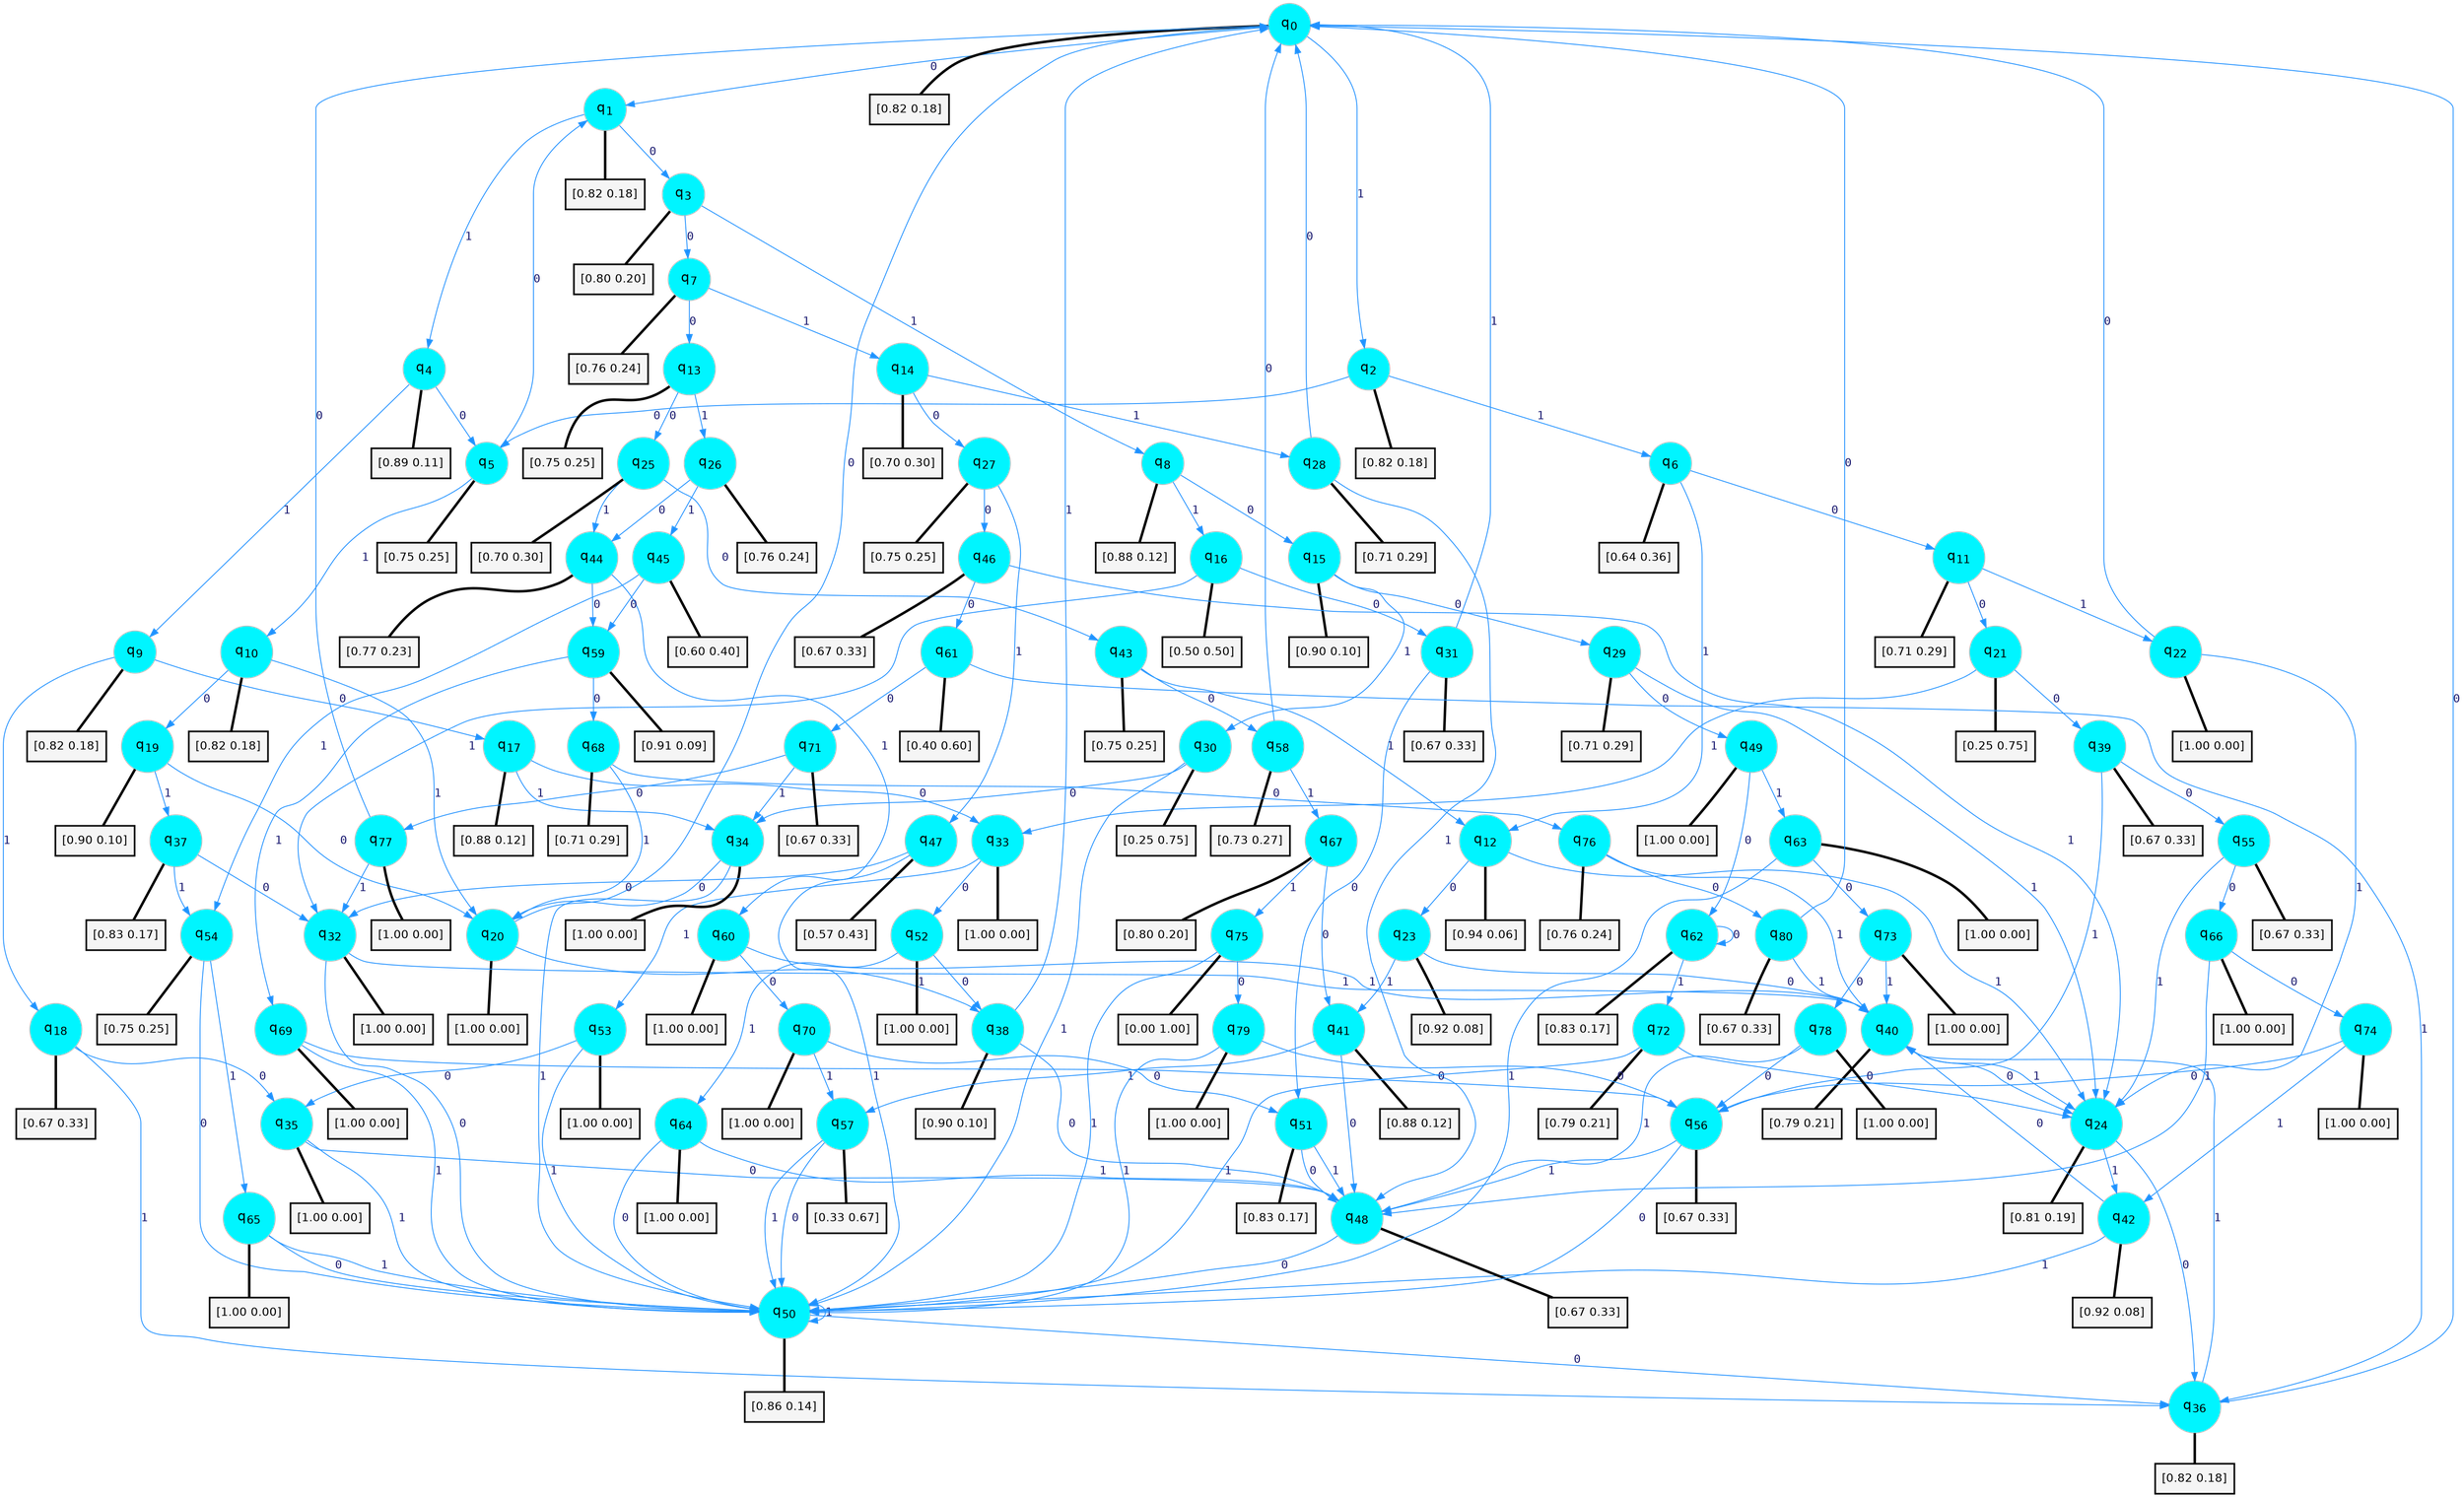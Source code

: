digraph G {
graph [
bgcolor=transparent, dpi=300, rankdir=TD, size="40,25"];
node [
color=gray, fillcolor=turquoise1, fontcolor=black, fontname=Helvetica, fontsize=16, fontweight=bold, shape=circle, style=filled];
edge [
arrowsize=1, color=dodgerblue1, fontcolor=midnightblue, fontname=courier, fontweight=bold, penwidth=1, style=solid, weight=20];
0[label=<q<SUB>0</SUB>>];
1[label=<q<SUB>1</SUB>>];
2[label=<q<SUB>2</SUB>>];
3[label=<q<SUB>3</SUB>>];
4[label=<q<SUB>4</SUB>>];
5[label=<q<SUB>5</SUB>>];
6[label=<q<SUB>6</SUB>>];
7[label=<q<SUB>7</SUB>>];
8[label=<q<SUB>8</SUB>>];
9[label=<q<SUB>9</SUB>>];
10[label=<q<SUB>10</SUB>>];
11[label=<q<SUB>11</SUB>>];
12[label=<q<SUB>12</SUB>>];
13[label=<q<SUB>13</SUB>>];
14[label=<q<SUB>14</SUB>>];
15[label=<q<SUB>15</SUB>>];
16[label=<q<SUB>16</SUB>>];
17[label=<q<SUB>17</SUB>>];
18[label=<q<SUB>18</SUB>>];
19[label=<q<SUB>19</SUB>>];
20[label=<q<SUB>20</SUB>>];
21[label=<q<SUB>21</SUB>>];
22[label=<q<SUB>22</SUB>>];
23[label=<q<SUB>23</SUB>>];
24[label=<q<SUB>24</SUB>>];
25[label=<q<SUB>25</SUB>>];
26[label=<q<SUB>26</SUB>>];
27[label=<q<SUB>27</SUB>>];
28[label=<q<SUB>28</SUB>>];
29[label=<q<SUB>29</SUB>>];
30[label=<q<SUB>30</SUB>>];
31[label=<q<SUB>31</SUB>>];
32[label=<q<SUB>32</SUB>>];
33[label=<q<SUB>33</SUB>>];
34[label=<q<SUB>34</SUB>>];
35[label=<q<SUB>35</SUB>>];
36[label=<q<SUB>36</SUB>>];
37[label=<q<SUB>37</SUB>>];
38[label=<q<SUB>38</SUB>>];
39[label=<q<SUB>39</SUB>>];
40[label=<q<SUB>40</SUB>>];
41[label=<q<SUB>41</SUB>>];
42[label=<q<SUB>42</SUB>>];
43[label=<q<SUB>43</SUB>>];
44[label=<q<SUB>44</SUB>>];
45[label=<q<SUB>45</SUB>>];
46[label=<q<SUB>46</SUB>>];
47[label=<q<SUB>47</SUB>>];
48[label=<q<SUB>48</SUB>>];
49[label=<q<SUB>49</SUB>>];
50[label=<q<SUB>50</SUB>>];
51[label=<q<SUB>51</SUB>>];
52[label=<q<SUB>52</SUB>>];
53[label=<q<SUB>53</SUB>>];
54[label=<q<SUB>54</SUB>>];
55[label=<q<SUB>55</SUB>>];
56[label=<q<SUB>56</SUB>>];
57[label=<q<SUB>57</SUB>>];
58[label=<q<SUB>58</SUB>>];
59[label=<q<SUB>59</SUB>>];
60[label=<q<SUB>60</SUB>>];
61[label=<q<SUB>61</SUB>>];
62[label=<q<SUB>62</SUB>>];
63[label=<q<SUB>63</SUB>>];
64[label=<q<SUB>64</SUB>>];
65[label=<q<SUB>65</SUB>>];
66[label=<q<SUB>66</SUB>>];
67[label=<q<SUB>67</SUB>>];
68[label=<q<SUB>68</SUB>>];
69[label=<q<SUB>69</SUB>>];
70[label=<q<SUB>70</SUB>>];
71[label=<q<SUB>71</SUB>>];
72[label=<q<SUB>72</SUB>>];
73[label=<q<SUB>73</SUB>>];
74[label=<q<SUB>74</SUB>>];
75[label=<q<SUB>75</SUB>>];
76[label=<q<SUB>76</SUB>>];
77[label=<q<SUB>77</SUB>>];
78[label=<q<SUB>78</SUB>>];
79[label=<q<SUB>79</SUB>>];
80[label=<q<SUB>80</SUB>>];
81[label="[0.82 0.18]", shape=box,fontcolor=black, fontname=Helvetica, fontsize=14, penwidth=2, fillcolor=whitesmoke,color=black];
82[label="[0.82 0.18]", shape=box,fontcolor=black, fontname=Helvetica, fontsize=14, penwidth=2, fillcolor=whitesmoke,color=black];
83[label="[0.82 0.18]", shape=box,fontcolor=black, fontname=Helvetica, fontsize=14, penwidth=2, fillcolor=whitesmoke,color=black];
84[label="[0.80 0.20]", shape=box,fontcolor=black, fontname=Helvetica, fontsize=14, penwidth=2, fillcolor=whitesmoke,color=black];
85[label="[0.89 0.11]", shape=box,fontcolor=black, fontname=Helvetica, fontsize=14, penwidth=2, fillcolor=whitesmoke,color=black];
86[label="[0.75 0.25]", shape=box,fontcolor=black, fontname=Helvetica, fontsize=14, penwidth=2, fillcolor=whitesmoke,color=black];
87[label="[0.64 0.36]", shape=box,fontcolor=black, fontname=Helvetica, fontsize=14, penwidth=2, fillcolor=whitesmoke,color=black];
88[label="[0.76 0.24]", shape=box,fontcolor=black, fontname=Helvetica, fontsize=14, penwidth=2, fillcolor=whitesmoke,color=black];
89[label="[0.88 0.12]", shape=box,fontcolor=black, fontname=Helvetica, fontsize=14, penwidth=2, fillcolor=whitesmoke,color=black];
90[label="[0.82 0.18]", shape=box,fontcolor=black, fontname=Helvetica, fontsize=14, penwidth=2, fillcolor=whitesmoke,color=black];
91[label="[0.82 0.18]", shape=box,fontcolor=black, fontname=Helvetica, fontsize=14, penwidth=2, fillcolor=whitesmoke,color=black];
92[label="[0.71 0.29]", shape=box,fontcolor=black, fontname=Helvetica, fontsize=14, penwidth=2, fillcolor=whitesmoke,color=black];
93[label="[0.94 0.06]", shape=box,fontcolor=black, fontname=Helvetica, fontsize=14, penwidth=2, fillcolor=whitesmoke,color=black];
94[label="[0.75 0.25]", shape=box,fontcolor=black, fontname=Helvetica, fontsize=14, penwidth=2, fillcolor=whitesmoke,color=black];
95[label="[0.70 0.30]", shape=box,fontcolor=black, fontname=Helvetica, fontsize=14, penwidth=2, fillcolor=whitesmoke,color=black];
96[label="[0.90 0.10]", shape=box,fontcolor=black, fontname=Helvetica, fontsize=14, penwidth=2, fillcolor=whitesmoke,color=black];
97[label="[0.50 0.50]", shape=box,fontcolor=black, fontname=Helvetica, fontsize=14, penwidth=2, fillcolor=whitesmoke,color=black];
98[label="[0.88 0.12]", shape=box,fontcolor=black, fontname=Helvetica, fontsize=14, penwidth=2, fillcolor=whitesmoke,color=black];
99[label="[0.67 0.33]", shape=box,fontcolor=black, fontname=Helvetica, fontsize=14, penwidth=2, fillcolor=whitesmoke,color=black];
100[label="[0.90 0.10]", shape=box,fontcolor=black, fontname=Helvetica, fontsize=14, penwidth=2, fillcolor=whitesmoke,color=black];
101[label="[1.00 0.00]", shape=box,fontcolor=black, fontname=Helvetica, fontsize=14, penwidth=2, fillcolor=whitesmoke,color=black];
102[label="[0.25 0.75]", shape=box,fontcolor=black, fontname=Helvetica, fontsize=14, penwidth=2, fillcolor=whitesmoke,color=black];
103[label="[1.00 0.00]", shape=box,fontcolor=black, fontname=Helvetica, fontsize=14, penwidth=2, fillcolor=whitesmoke,color=black];
104[label="[0.92 0.08]", shape=box,fontcolor=black, fontname=Helvetica, fontsize=14, penwidth=2, fillcolor=whitesmoke,color=black];
105[label="[0.81 0.19]", shape=box,fontcolor=black, fontname=Helvetica, fontsize=14, penwidth=2, fillcolor=whitesmoke,color=black];
106[label="[0.70 0.30]", shape=box,fontcolor=black, fontname=Helvetica, fontsize=14, penwidth=2, fillcolor=whitesmoke,color=black];
107[label="[0.76 0.24]", shape=box,fontcolor=black, fontname=Helvetica, fontsize=14, penwidth=2, fillcolor=whitesmoke,color=black];
108[label="[0.75 0.25]", shape=box,fontcolor=black, fontname=Helvetica, fontsize=14, penwidth=2, fillcolor=whitesmoke,color=black];
109[label="[0.71 0.29]", shape=box,fontcolor=black, fontname=Helvetica, fontsize=14, penwidth=2, fillcolor=whitesmoke,color=black];
110[label="[0.71 0.29]", shape=box,fontcolor=black, fontname=Helvetica, fontsize=14, penwidth=2, fillcolor=whitesmoke,color=black];
111[label="[0.25 0.75]", shape=box,fontcolor=black, fontname=Helvetica, fontsize=14, penwidth=2, fillcolor=whitesmoke,color=black];
112[label="[0.67 0.33]", shape=box,fontcolor=black, fontname=Helvetica, fontsize=14, penwidth=2, fillcolor=whitesmoke,color=black];
113[label="[1.00 0.00]", shape=box,fontcolor=black, fontname=Helvetica, fontsize=14, penwidth=2, fillcolor=whitesmoke,color=black];
114[label="[1.00 0.00]", shape=box,fontcolor=black, fontname=Helvetica, fontsize=14, penwidth=2, fillcolor=whitesmoke,color=black];
115[label="[1.00 0.00]", shape=box,fontcolor=black, fontname=Helvetica, fontsize=14, penwidth=2, fillcolor=whitesmoke,color=black];
116[label="[1.00 0.00]", shape=box,fontcolor=black, fontname=Helvetica, fontsize=14, penwidth=2, fillcolor=whitesmoke,color=black];
117[label="[0.82 0.18]", shape=box,fontcolor=black, fontname=Helvetica, fontsize=14, penwidth=2, fillcolor=whitesmoke,color=black];
118[label="[0.83 0.17]", shape=box,fontcolor=black, fontname=Helvetica, fontsize=14, penwidth=2, fillcolor=whitesmoke,color=black];
119[label="[0.90 0.10]", shape=box,fontcolor=black, fontname=Helvetica, fontsize=14, penwidth=2, fillcolor=whitesmoke,color=black];
120[label="[0.67 0.33]", shape=box,fontcolor=black, fontname=Helvetica, fontsize=14, penwidth=2, fillcolor=whitesmoke,color=black];
121[label="[0.79 0.21]", shape=box,fontcolor=black, fontname=Helvetica, fontsize=14, penwidth=2, fillcolor=whitesmoke,color=black];
122[label="[0.88 0.12]", shape=box,fontcolor=black, fontname=Helvetica, fontsize=14, penwidth=2, fillcolor=whitesmoke,color=black];
123[label="[0.92 0.08]", shape=box,fontcolor=black, fontname=Helvetica, fontsize=14, penwidth=2, fillcolor=whitesmoke,color=black];
124[label="[0.75 0.25]", shape=box,fontcolor=black, fontname=Helvetica, fontsize=14, penwidth=2, fillcolor=whitesmoke,color=black];
125[label="[0.77 0.23]", shape=box,fontcolor=black, fontname=Helvetica, fontsize=14, penwidth=2, fillcolor=whitesmoke,color=black];
126[label="[0.60 0.40]", shape=box,fontcolor=black, fontname=Helvetica, fontsize=14, penwidth=2, fillcolor=whitesmoke,color=black];
127[label="[0.67 0.33]", shape=box,fontcolor=black, fontname=Helvetica, fontsize=14, penwidth=2, fillcolor=whitesmoke,color=black];
128[label="[0.57 0.43]", shape=box,fontcolor=black, fontname=Helvetica, fontsize=14, penwidth=2, fillcolor=whitesmoke,color=black];
129[label="[0.67 0.33]", shape=box,fontcolor=black, fontname=Helvetica, fontsize=14, penwidth=2, fillcolor=whitesmoke,color=black];
130[label="[1.00 0.00]", shape=box,fontcolor=black, fontname=Helvetica, fontsize=14, penwidth=2, fillcolor=whitesmoke,color=black];
131[label="[0.86 0.14]", shape=box,fontcolor=black, fontname=Helvetica, fontsize=14, penwidth=2, fillcolor=whitesmoke,color=black];
132[label="[0.83 0.17]", shape=box,fontcolor=black, fontname=Helvetica, fontsize=14, penwidth=2, fillcolor=whitesmoke,color=black];
133[label="[1.00 0.00]", shape=box,fontcolor=black, fontname=Helvetica, fontsize=14, penwidth=2, fillcolor=whitesmoke,color=black];
134[label="[1.00 0.00]", shape=box,fontcolor=black, fontname=Helvetica, fontsize=14, penwidth=2, fillcolor=whitesmoke,color=black];
135[label="[0.75 0.25]", shape=box,fontcolor=black, fontname=Helvetica, fontsize=14, penwidth=2, fillcolor=whitesmoke,color=black];
136[label="[0.67 0.33]", shape=box,fontcolor=black, fontname=Helvetica, fontsize=14, penwidth=2, fillcolor=whitesmoke,color=black];
137[label="[0.67 0.33]", shape=box,fontcolor=black, fontname=Helvetica, fontsize=14, penwidth=2, fillcolor=whitesmoke,color=black];
138[label="[0.33 0.67]", shape=box,fontcolor=black, fontname=Helvetica, fontsize=14, penwidth=2, fillcolor=whitesmoke,color=black];
139[label="[0.73 0.27]", shape=box,fontcolor=black, fontname=Helvetica, fontsize=14, penwidth=2, fillcolor=whitesmoke,color=black];
140[label="[0.91 0.09]", shape=box,fontcolor=black, fontname=Helvetica, fontsize=14, penwidth=2, fillcolor=whitesmoke,color=black];
141[label="[1.00 0.00]", shape=box,fontcolor=black, fontname=Helvetica, fontsize=14, penwidth=2, fillcolor=whitesmoke,color=black];
142[label="[0.40 0.60]", shape=box,fontcolor=black, fontname=Helvetica, fontsize=14, penwidth=2, fillcolor=whitesmoke,color=black];
143[label="[0.83 0.17]", shape=box,fontcolor=black, fontname=Helvetica, fontsize=14, penwidth=2, fillcolor=whitesmoke,color=black];
144[label="[1.00 0.00]", shape=box,fontcolor=black, fontname=Helvetica, fontsize=14, penwidth=2, fillcolor=whitesmoke,color=black];
145[label="[1.00 0.00]", shape=box,fontcolor=black, fontname=Helvetica, fontsize=14, penwidth=2, fillcolor=whitesmoke,color=black];
146[label="[1.00 0.00]", shape=box,fontcolor=black, fontname=Helvetica, fontsize=14, penwidth=2, fillcolor=whitesmoke,color=black];
147[label="[1.00 0.00]", shape=box,fontcolor=black, fontname=Helvetica, fontsize=14, penwidth=2, fillcolor=whitesmoke,color=black];
148[label="[0.80 0.20]", shape=box,fontcolor=black, fontname=Helvetica, fontsize=14, penwidth=2, fillcolor=whitesmoke,color=black];
149[label="[0.71 0.29]", shape=box,fontcolor=black, fontname=Helvetica, fontsize=14, penwidth=2, fillcolor=whitesmoke,color=black];
150[label="[1.00 0.00]", shape=box,fontcolor=black, fontname=Helvetica, fontsize=14, penwidth=2, fillcolor=whitesmoke,color=black];
151[label="[1.00 0.00]", shape=box,fontcolor=black, fontname=Helvetica, fontsize=14, penwidth=2, fillcolor=whitesmoke,color=black];
152[label="[0.67 0.33]", shape=box,fontcolor=black, fontname=Helvetica, fontsize=14, penwidth=2, fillcolor=whitesmoke,color=black];
153[label="[0.79 0.21]", shape=box,fontcolor=black, fontname=Helvetica, fontsize=14, penwidth=2, fillcolor=whitesmoke,color=black];
154[label="[1.00 0.00]", shape=box,fontcolor=black, fontname=Helvetica, fontsize=14, penwidth=2, fillcolor=whitesmoke,color=black];
155[label="[1.00 0.00]", shape=box,fontcolor=black, fontname=Helvetica, fontsize=14, penwidth=2, fillcolor=whitesmoke,color=black];
156[label="[0.00 1.00]", shape=box,fontcolor=black, fontname=Helvetica, fontsize=14, penwidth=2, fillcolor=whitesmoke,color=black];
157[label="[0.76 0.24]", shape=box,fontcolor=black, fontname=Helvetica, fontsize=14, penwidth=2, fillcolor=whitesmoke,color=black];
158[label="[1.00 0.00]", shape=box,fontcolor=black, fontname=Helvetica, fontsize=14, penwidth=2, fillcolor=whitesmoke,color=black];
159[label="[1.00 0.00]", shape=box,fontcolor=black, fontname=Helvetica, fontsize=14, penwidth=2, fillcolor=whitesmoke,color=black];
160[label="[1.00 0.00]", shape=box,fontcolor=black, fontname=Helvetica, fontsize=14, penwidth=2, fillcolor=whitesmoke,color=black];
161[label="[0.67 0.33]", shape=box,fontcolor=black, fontname=Helvetica, fontsize=14, penwidth=2, fillcolor=whitesmoke,color=black];
0->1 [label=0];
0->2 [label=1];
0->81 [arrowhead=none, penwidth=3,color=black];
1->3 [label=0];
1->4 [label=1];
1->82 [arrowhead=none, penwidth=3,color=black];
2->5 [label=0];
2->6 [label=1];
2->83 [arrowhead=none, penwidth=3,color=black];
3->7 [label=0];
3->8 [label=1];
3->84 [arrowhead=none, penwidth=3,color=black];
4->5 [label=0];
4->9 [label=1];
4->85 [arrowhead=none, penwidth=3,color=black];
5->1 [label=0];
5->10 [label=1];
5->86 [arrowhead=none, penwidth=3,color=black];
6->11 [label=0];
6->12 [label=1];
6->87 [arrowhead=none, penwidth=3,color=black];
7->13 [label=0];
7->14 [label=1];
7->88 [arrowhead=none, penwidth=3,color=black];
8->15 [label=0];
8->16 [label=1];
8->89 [arrowhead=none, penwidth=3,color=black];
9->17 [label=0];
9->18 [label=1];
9->90 [arrowhead=none, penwidth=3,color=black];
10->19 [label=0];
10->20 [label=1];
10->91 [arrowhead=none, penwidth=3,color=black];
11->21 [label=0];
11->22 [label=1];
11->92 [arrowhead=none, penwidth=3,color=black];
12->23 [label=0];
12->24 [label=1];
12->93 [arrowhead=none, penwidth=3,color=black];
13->25 [label=0];
13->26 [label=1];
13->94 [arrowhead=none, penwidth=3,color=black];
14->27 [label=0];
14->28 [label=1];
14->95 [arrowhead=none, penwidth=3,color=black];
15->29 [label=0];
15->30 [label=1];
15->96 [arrowhead=none, penwidth=3,color=black];
16->31 [label=0];
16->32 [label=1];
16->97 [arrowhead=none, penwidth=3,color=black];
17->33 [label=0];
17->34 [label=1];
17->98 [arrowhead=none, penwidth=3,color=black];
18->35 [label=0];
18->36 [label=1];
18->99 [arrowhead=none, penwidth=3,color=black];
19->20 [label=0];
19->37 [label=1];
19->100 [arrowhead=none, penwidth=3,color=black];
20->0 [label=0];
20->38 [label=1];
20->101 [arrowhead=none, penwidth=3,color=black];
21->39 [label=0];
21->33 [label=1];
21->102 [arrowhead=none, penwidth=3,color=black];
22->0 [label=0];
22->24 [label=1];
22->103 [arrowhead=none, penwidth=3,color=black];
23->40 [label=0];
23->41 [label=1];
23->104 [arrowhead=none, penwidth=3,color=black];
24->36 [label=0];
24->42 [label=1];
24->105 [arrowhead=none, penwidth=3,color=black];
25->43 [label=0];
25->44 [label=1];
25->106 [arrowhead=none, penwidth=3,color=black];
26->44 [label=0];
26->45 [label=1];
26->107 [arrowhead=none, penwidth=3,color=black];
27->46 [label=0];
27->47 [label=1];
27->108 [arrowhead=none, penwidth=3,color=black];
28->0 [label=0];
28->48 [label=1];
28->109 [arrowhead=none, penwidth=3,color=black];
29->49 [label=0];
29->24 [label=1];
29->110 [arrowhead=none, penwidth=3,color=black];
30->34 [label=0];
30->50 [label=1];
30->111 [arrowhead=none, penwidth=3,color=black];
31->51 [label=0];
31->0 [label=1];
31->112 [arrowhead=none, penwidth=3,color=black];
32->50 [label=0];
32->40 [label=1];
32->113 [arrowhead=none, penwidth=3,color=black];
33->52 [label=0];
33->53 [label=1];
33->114 [arrowhead=none, penwidth=3,color=black];
34->20 [label=0];
34->50 [label=1];
34->115 [arrowhead=none, penwidth=3,color=black];
35->48 [label=0];
35->50 [label=1];
35->116 [arrowhead=none, penwidth=3,color=black];
36->0 [label=0];
36->40 [label=1];
36->117 [arrowhead=none, penwidth=3,color=black];
37->32 [label=0];
37->54 [label=1];
37->118 [arrowhead=none, penwidth=3,color=black];
38->48 [label=0];
38->0 [label=1];
38->119 [arrowhead=none, penwidth=3,color=black];
39->55 [label=0];
39->56 [label=1];
39->120 [arrowhead=none, penwidth=3,color=black];
40->24 [label=0];
40->24 [label=1];
40->121 [arrowhead=none, penwidth=3,color=black];
41->48 [label=0];
41->57 [label=1];
41->122 [arrowhead=none, penwidth=3,color=black];
42->40 [label=0];
42->50 [label=1];
42->123 [arrowhead=none, penwidth=3,color=black];
43->58 [label=0];
43->12 [label=1];
43->124 [arrowhead=none, penwidth=3,color=black];
44->59 [label=0];
44->60 [label=1];
44->125 [arrowhead=none, penwidth=3,color=black];
45->59 [label=0];
45->54 [label=1];
45->126 [arrowhead=none, penwidth=3,color=black];
46->61 [label=0];
46->24 [label=1];
46->127 [arrowhead=none, penwidth=3,color=black];
47->32 [label=0];
47->50 [label=1];
47->128 [arrowhead=none, penwidth=3,color=black];
48->50 [label=0];
48->129 [arrowhead=none, penwidth=3,color=black];
49->62 [label=0];
49->63 [label=1];
49->130 [arrowhead=none, penwidth=3,color=black];
50->36 [label=0];
50->50 [label=1];
50->131 [arrowhead=none, penwidth=3,color=black];
51->48 [label=0];
51->48 [label=1];
51->132 [arrowhead=none, penwidth=3,color=black];
52->38 [label=0];
52->64 [label=1];
52->133 [arrowhead=none, penwidth=3,color=black];
53->35 [label=0];
53->50 [label=1];
53->134 [arrowhead=none, penwidth=3,color=black];
54->50 [label=0];
54->65 [label=1];
54->135 [arrowhead=none, penwidth=3,color=black];
55->66 [label=0];
55->24 [label=1];
55->136 [arrowhead=none, penwidth=3,color=black];
56->50 [label=0];
56->48 [label=1];
56->137 [arrowhead=none, penwidth=3,color=black];
57->50 [label=0];
57->50 [label=1];
57->138 [arrowhead=none, penwidth=3,color=black];
58->0 [label=0];
58->67 [label=1];
58->139 [arrowhead=none, penwidth=3,color=black];
59->68 [label=0];
59->69 [label=1];
59->140 [arrowhead=none, penwidth=3,color=black];
60->70 [label=0];
60->40 [label=1];
60->141 [arrowhead=none, penwidth=3,color=black];
61->71 [label=0];
61->36 [label=1];
61->142 [arrowhead=none, penwidth=3,color=black];
62->62 [label=0];
62->72 [label=1];
62->143 [arrowhead=none, penwidth=3,color=black];
63->73 [label=0];
63->50 [label=1];
63->144 [arrowhead=none, penwidth=3,color=black];
64->50 [label=0];
64->48 [label=1];
64->145 [arrowhead=none, penwidth=3,color=black];
65->50 [label=0];
65->50 [label=1];
65->146 [arrowhead=none, penwidth=3,color=black];
66->74 [label=0];
66->48 [label=1];
66->147 [arrowhead=none, penwidth=3,color=black];
67->41 [label=0];
67->75 [label=1];
67->148 [arrowhead=none, penwidth=3,color=black];
68->76 [label=0];
68->20 [label=1];
68->149 [arrowhead=none, penwidth=3,color=black];
69->56 [label=0];
69->50 [label=1];
69->150 [arrowhead=none, penwidth=3,color=black];
70->51 [label=0];
70->57 [label=1];
70->151 [arrowhead=none, penwidth=3,color=black];
71->77 [label=0];
71->34 [label=1];
71->152 [arrowhead=none, penwidth=3,color=black];
72->24 [label=0];
72->50 [label=1];
72->153 [arrowhead=none, penwidth=3,color=black];
73->78 [label=0];
73->40 [label=1];
73->154 [arrowhead=none, penwidth=3,color=black];
74->56 [label=0];
74->42 [label=1];
74->155 [arrowhead=none, penwidth=3,color=black];
75->79 [label=0];
75->50 [label=1];
75->156 [arrowhead=none, penwidth=3,color=black];
76->80 [label=0];
76->40 [label=1];
76->157 [arrowhead=none, penwidth=3,color=black];
77->0 [label=0];
77->32 [label=1];
77->158 [arrowhead=none, penwidth=3,color=black];
78->56 [label=0];
78->48 [label=1];
78->159 [arrowhead=none, penwidth=3,color=black];
79->56 [label=0];
79->50 [label=1];
79->160 [arrowhead=none, penwidth=3,color=black];
80->0 [label=0];
80->40 [label=1];
80->161 [arrowhead=none, penwidth=3,color=black];
}
